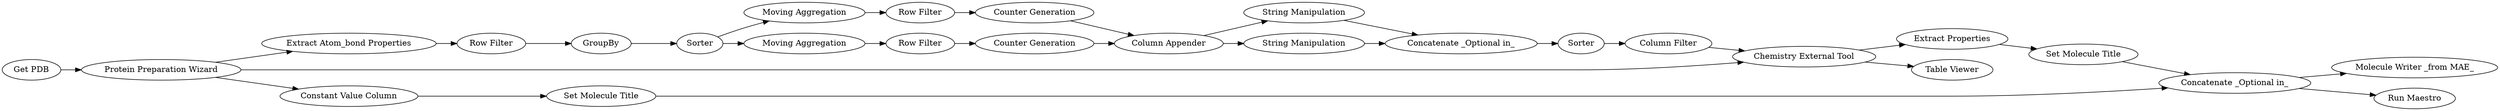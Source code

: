 digraph {
	"-4119171977377664861_15268" [label="Row Filter"]
	"-4119171977377664861_15267" [label="Moving Aggregation"]
	"-4119171977377664861_15214" [label="Protein Preparation Wizard"]
	"-4119171977377664861_15296" [label="Extract Properties"]
	"-4119171977377664861_15290" [label="Column Filter"]
	"-4119171977377664861_15234" [label="String Manipulation"]
	"-4119171977377664861_15294" [label="Molecule Writer _from MAE_"]
	"-4119171977377664861_15289" [label="Concatenate _Optional in_"]
	"-4119171977377664861_15287" [label="Table Viewer"]
	"-4119171977377664861_15266" [label="Row Filter"]
	"-4119171977377664861_15291" [label=Sorter]
	"-4119171977377664861_15299" [label="Set Molecule Title"]
	"-4119171977377664861_15243" [label="Row Filter"]
	"-4119171977377664861_15200" [label=GroupBy]
	"-4119171977377664861_15228" [label=Sorter]
	"-4119171977377664861_15227" [label="Column Appender"]
	"-4119171977377664861_15292" [label="Concatenate _Optional in_"]
	"-4119171977377664861_15198" [label="Extract Atom_bond Properties"]
	"-4119171977377664861_15193" [label="Get PDB"]
	"-4119171977377664861_15278" [label="String Manipulation"]
	"-4119171977377664861_15274" [label="Counter Generation"]
	"-4119171977377664861_15265" [label="Moving Aggregation"]
	"-4119171977377664861_15286" [label="Chemistry External Tool"]
	"-4119171977377664861_15297" [label="Constant Value Column"]
	"-4119171977377664861_15298" [label="Set Molecule Title"]
	"-4119171977377664861_15288" [label="Run Maestro"]
	"-4119171977377664861_15272" [label="Counter Generation"]
	"-4119171977377664861_15243" -> "-4119171977377664861_15200"
	"-4119171977377664861_15278" -> "-4119171977377664861_15289"
	"-4119171977377664861_15266" -> "-4119171977377664861_15274"
	"-4119171977377664861_15272" -> "-4119171977377664861_15227"
	"-4119171977377664861_15227" -> "-4119171977377664861_15278"
	"-4119171977377664861_15296" -> "-4119171977377664861_15298"
	"-4119171977377664861_15292" -> "-4119171977377664861_15294"
	"-4119171977377664861_15291" -> "-4119171977377664861_15290"
	"-4119171977377664861_15286" -> "-4119171977377664861_15296"
	"-4119171977377664861_15268" -> "-4119171977377664861_15272"
	"-4119171977377664861_15267" -> "-4119171977377664861_15268"
	"-4119171977377664861_15214" -> "-4119171977377664861_15297"
	"-4119171977377664861_15298" -> "-4119171977377664861_15292"
	"-4119171977377664861_15234" -> "-4119171977377664861_15289"
	"-4119171977377664861_15228" -> "-4119171977377664861_15265"
	"-4119171977377664861_15227" -> "-4119171977377664861_15234"
	"-4119171977377664861_15297" -> "-4119171977377664861_15299"
	"-4119171977377664861_15289" -> "-4119171977377664861_15291"
	"-4119171977377664861_15286" -> "-4119171977377664861_15287"
	"-4119171977377664861_15228" -> "-4119171977377664861_15267"
	"-4119171977377664861_15214" -> "-4119171977377664861_15286"
	"-4119171977377664861_15214" -> "-4119171977377664861_15198"
	"-4119171977377664861_15274" -> "-4119171977377664861_15227"
	"-4119171977377664861_15292" -> "-4119171977377664861_15288"
	"-4119171977377664861_15193" -> "-4119171977377664861_15214"
	"-4119171977377664861_15198" -> "-4119171977377664861_15243"
	"-4119171977377664861_15265" -> "-4119171977377664861_15266"
	"-4119171977377664861_15299" -> "-4119171977377664861_15292"
	"-4119171977377664861_15290" -> "-4119171977377664861_15286"
	"-4119171977377664861_15200" -> "-4119171977377664861_15228"
	rankdir=LR
}
